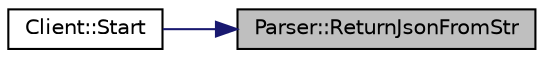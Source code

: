 digraph "Parser::ReturnJsonFromStr"
{
 // LATEX_PDF_SIZE
  edge [fontname="Helvetica",fontsize="10",labelfontname="Helvetica",labelfontsize="10"];
  node [fontname="Helvetica",fontsize="10",shape=record];
  rankdir="RL";
  Node1 [label="Parser::ReturnJsonFromStr",height=0.2,width=0.4,color="black", fillcolor="grey75", style="filled", fontcolor="black",tooltip="Se encarga de convertir un std::string a un QJsonDocument."];
  Node1 -> Node2 [dir="back",color="midnightblue",fontsize="10",style="solid"];
  Node2 [label="Client::Start",height=0.2,width=0.4,color="black", fillcolor="white", style="filled",URL="$classClient.html#a2afb2a726f71d81f8a0d35e84a547132",tooltip="Se encarga de levantar el socket y realizar la recepcion/envio de mensajes."];
}
